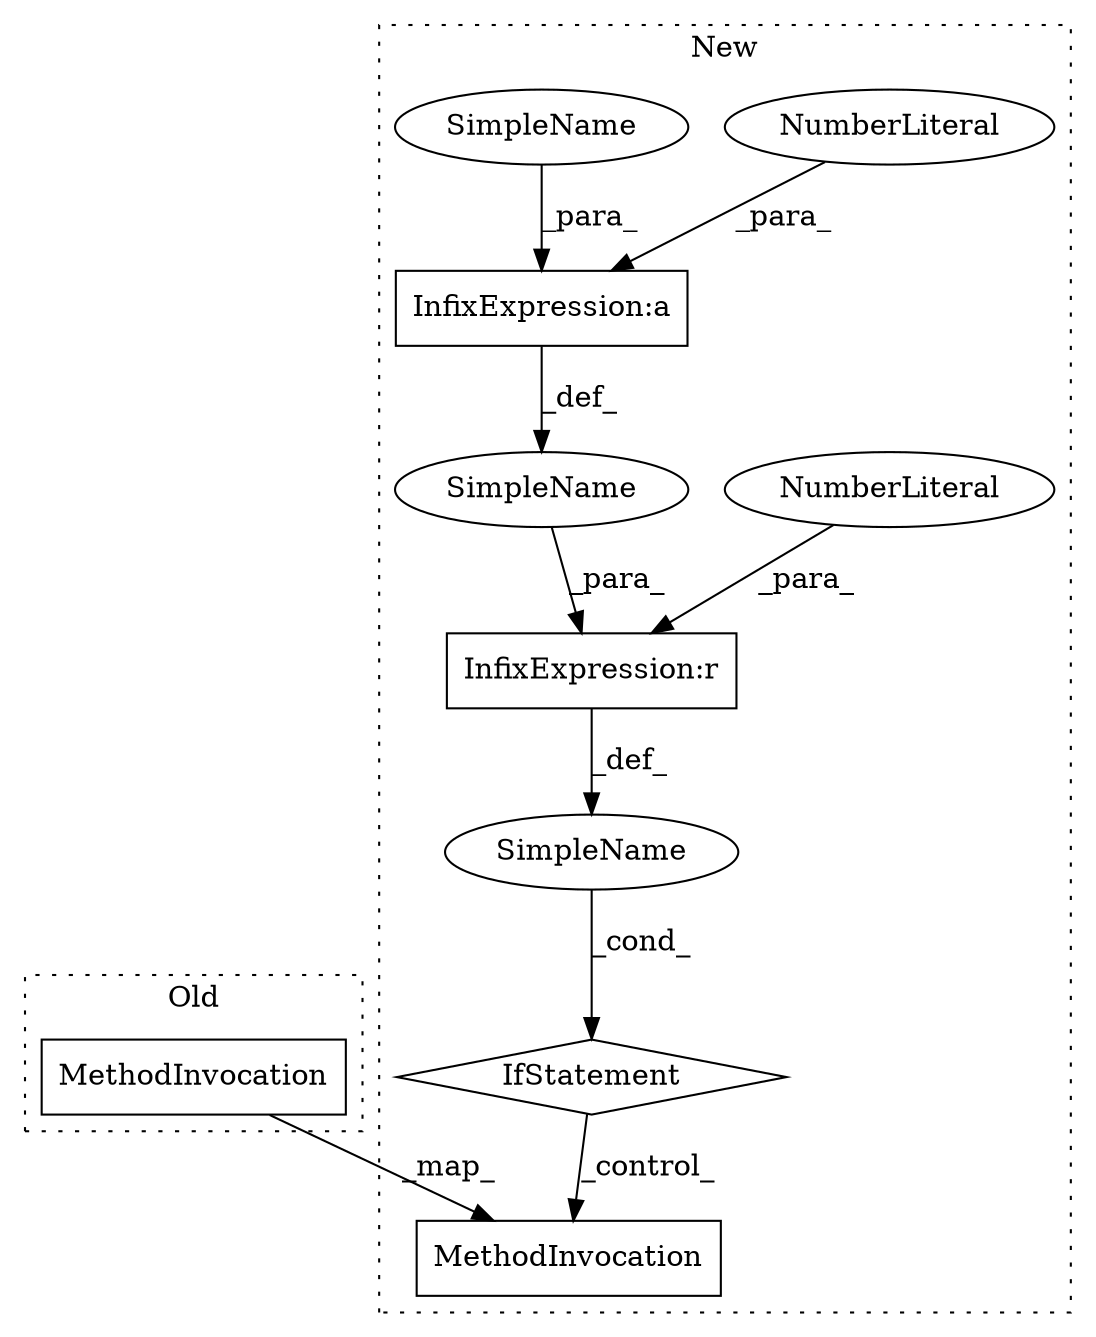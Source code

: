 digraph G {
subgraph cluster0 {
3 [label="MethodInvocation" a="32" s="900,919" l="6,1" shape="box"];
label = "Old";
style="dotted";
}
subgraph cluster1 {
1 [label="IfStatement" a="25" s="900,919" l="4,2" shape="diamond"];
2 [label="MethodInvocation" a="32" s="931,950" l="6,1" shape="box"];
4 [label="NumberLiteral" a="34" s="917" l="2" shape="ellipse"];
5 [label="NumberLiteral" a="34" s="909" l="3" shape="ellipse"];
6 [label="SimpleName" a="42" s="905" l="1" shape="ellipse"];
7 [label="SimpleName" a="42" s="" l="" shape="ellipse"];
8 [label="SimpleName" a="42" s="" l="" shape="ellipse"];
9 [label="InfixExpression:a" a="27" s="906" l="3" shape="box"];
10 [label="InfixExpression:r" a="27" s="913" l="4" shape="box"];
label = "New";
style="dotted";
}
1 -> 2 [label="_control_"];
3 -> 2 [label="_map_"];
4 -> 10 [label="_para_"];
5 -> 9 [label="_para_"];
6 -> 9 [label="_para_"];
7 -> 10 [label="_para_"];
8 -> 1 [label="_cond_"];
9 -> 7 [label="_def_"];
10 -> 8 [label="_def_"];
}